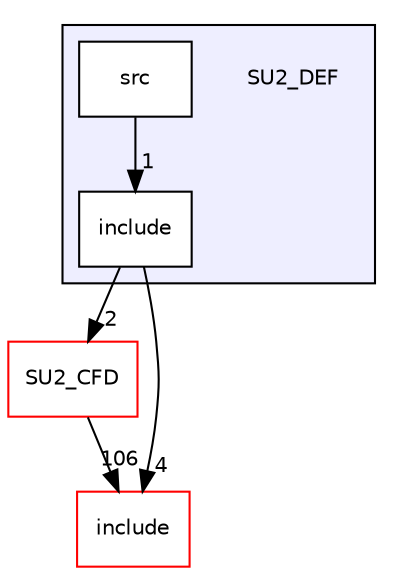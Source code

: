 digraph "/home/boyd/Scrivania/Thesis/SU2/SU2_DEF" {
  compound=true
  node [ fontsize="10", fontname="Helvetica"];
  edge [ labelfontsize="10", labelfontname="Helvetica"];
  subgraph clusterdir_40148fa11f469160ea0489924442ae74 {
    graph [ bgcolor="#eeeeff", pencolor="black", label="" URL="dir_40148fa11f469160ea0489924442ae74.html"];
    dir_40148fa11f469160ea0489924442ae74 [shape=plaintext label="SU2_DEF"];
    dir_d078ef52ac2e9c9e0969b1dffdff7f3e [shape=box label="include" color="black" fillcolor="white" style="filled" URL="dir_d078ef52ac2e9c9e0969b1dffdff7f3e.html"];
    dir_41c70a0330bf69a977fcfee99601c66c [shape=box label="src" color="black" fillcolor="white" style="filled" URL="dir_41c70a0330bf69a977fcfee99601c66c.html"];
  }
  dir_6f9fd837e39f246a8f0c94f670ad0309 [shape=box label="SU2_CFD" fillcolor="white" style="filled" color="red" URL="dir_6f9fd837e39f246a8f0c94f670ad0309.html"];
  dir_92cb2900980f09bf257878861626e98f [shape=box label="include" fillcolor="white" style="filled" color="red" URL="dir_92cb2900980f09bf257878861626e98f.html"];
  dir_6f9fd837e39f246a8f0c94f670ad0309->dir_92cb2900980f09bf257878861626e98f [headlabel="106", labeldistance=1.5 headhref="dir_000014_000000.html"];
  dir_d078ef52ac2e9c9e0969b1dffdff7f3e->dir_6f9fd837e39f246a8f0c94f670ad0309 [headlabel="2", labeldistance=1.5 headhref="dir_000040_000014.html"];
  dir_d078ef52ac2e9c9e0969b1dffdff7f3e->dir_92cb2900980f09bf257878861626e98f [headlabel="4", labeldistance=1.5 headhref="dir_000040_000000.html"];
  dir_41c70a0330bf69a977fcfee99601c66c->dir_d078ef52ac2e9c9e0969b1dffdff7f3e [headlabel="1", labeldistance=1.5 headhref="dir_000041_000040.html"];
}
